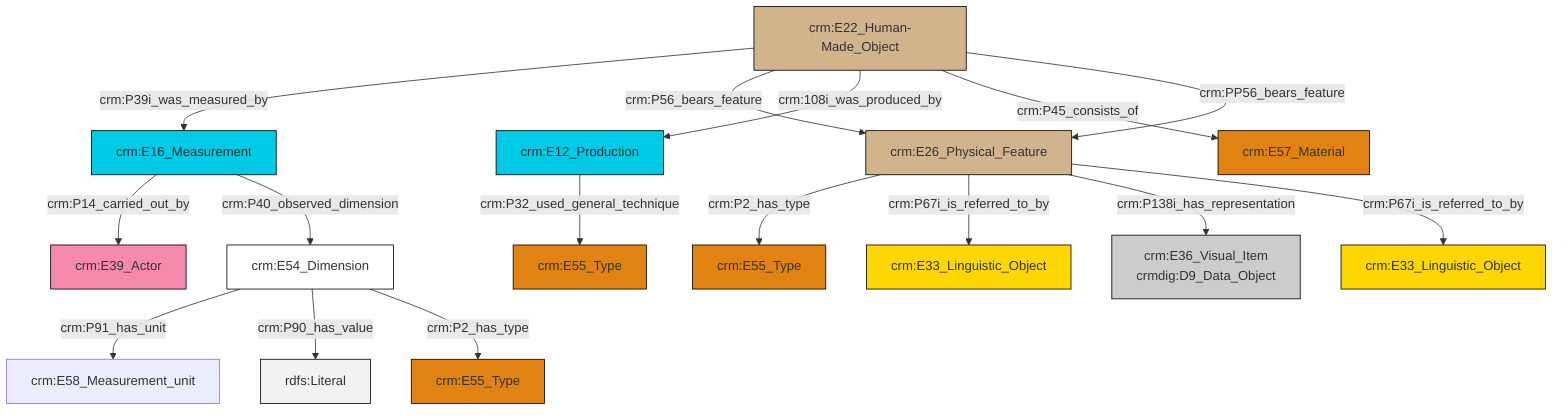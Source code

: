 graph TD
classDef Literal fill:#f2f2f2,stroke:#000000;
classDef CRM_Entity fill:#FFFFFF,stroke:#000000;
classDef Temporal_Entity fill:#00C9E6, stroke:#000000;
classDef Type fill:#E18312, stroke:#000000;
classDef Time-Span fill:#2C9C91, stroke:#000000;
classDef Appellation fill:#FFEB7F, stroke:#000000;
classDef Place fill:#008836, stroke:#000000;
classDef Persistent_Item fill:#B266B2, stroke:#000000;
classDef Conceptual_Object fill:#FFD700, stroke:#000000;
classDef Physical_Thing fill:#D2B48C, stroke:#000000;
classDef Actor fill:#f58aad, stroke:#000000;
classDef PC_Classes fill:#4ce600, stroke:#000000;
classDef Multi fill:#cccccc,stroke:#000000;

2["crm:E22_Human-Made_Object"]:::Physical_Thing -->|crm:P39i_was_measured_by| 3["crm:E16_Measurement"]:::Temporal_Entity
4["crm:E26_Physical_Feature"]:::Physical_Thing -->|crm:P2_has_type| 5["crm:E55_Type"]:::Type
2["crm:E22_Human-Made_Object"]:::Physical_Thing -->|crm:P56_bears_feature| 4["crm:E26_Physical_Feature"]:::Physical_Thing
4["crm:E26_Physical_Feature"]:::Physical_Thing -->|crm:P67i_is_referred_to_by| 6["crm:E33_Linguistic_Object"]:::Conceptual_Object
0["crm:E54_Dimension"]:::CRM_Entity -->|crm:P91_has_unit| 10["crm:E58_Measurement_unit"]:::Default
4["crm:E26_Physical_Feature"]:::Physical_Thing -->|crm:P138i_has_representation| 13["crm:E36_Visual_Item<br>crmdig:D9_Data_Object"]:::Multi
3["crm:E16_Measurement"]:::Temporal_Entity -->|crm:P14_carried_out_by| 11["crm:E39_Actor"]:::Actor
0["crm:E54_Dimension"]:::CRM_Entity -->|crm:P90_has_value| 18[rdfs:Literal]:::Literal
2["crm:E22_Human-Made_Object"]:::Physical_Thing -->|crm:108i_was_produced_by| 16["crm:E12_Production"]:::Temporal_Entity
0["crm:E54_Dimension"]:::CRM_Entity -->|crm:P2_has_type| 8["crm:E55_Type"]:::Type
3["crm:E16_Measurement"]:::Temporal_Entity -->|crm:P40_observed_dimension| 0["crm:E54_Dimension"]:::CRM_Entity
2["crm:E22_Human-Made_Object"]:::Physical_Thing -->|crm:P45_consists_of| 23["crm:E57_Material"]:::Type
4["crm:E26_Physical_Feature"]:::Physical_Thing -->|crm:P67i_is_referred_to_by| 25["crm:E33_Linguistic_Object"]:::Conceptual_Object
16["crm:E12_Production"]:::Temporal_Entity -->|crm:P32_used_general_technique| 14["crm:E55_Type"]:::Type
2["crm:E22_Human-Made_Object"]:::Physical_Thing -->|crm:PP56_bears_feature| 4["crm:E26_Physical_Feature"]:::Physical_Thing